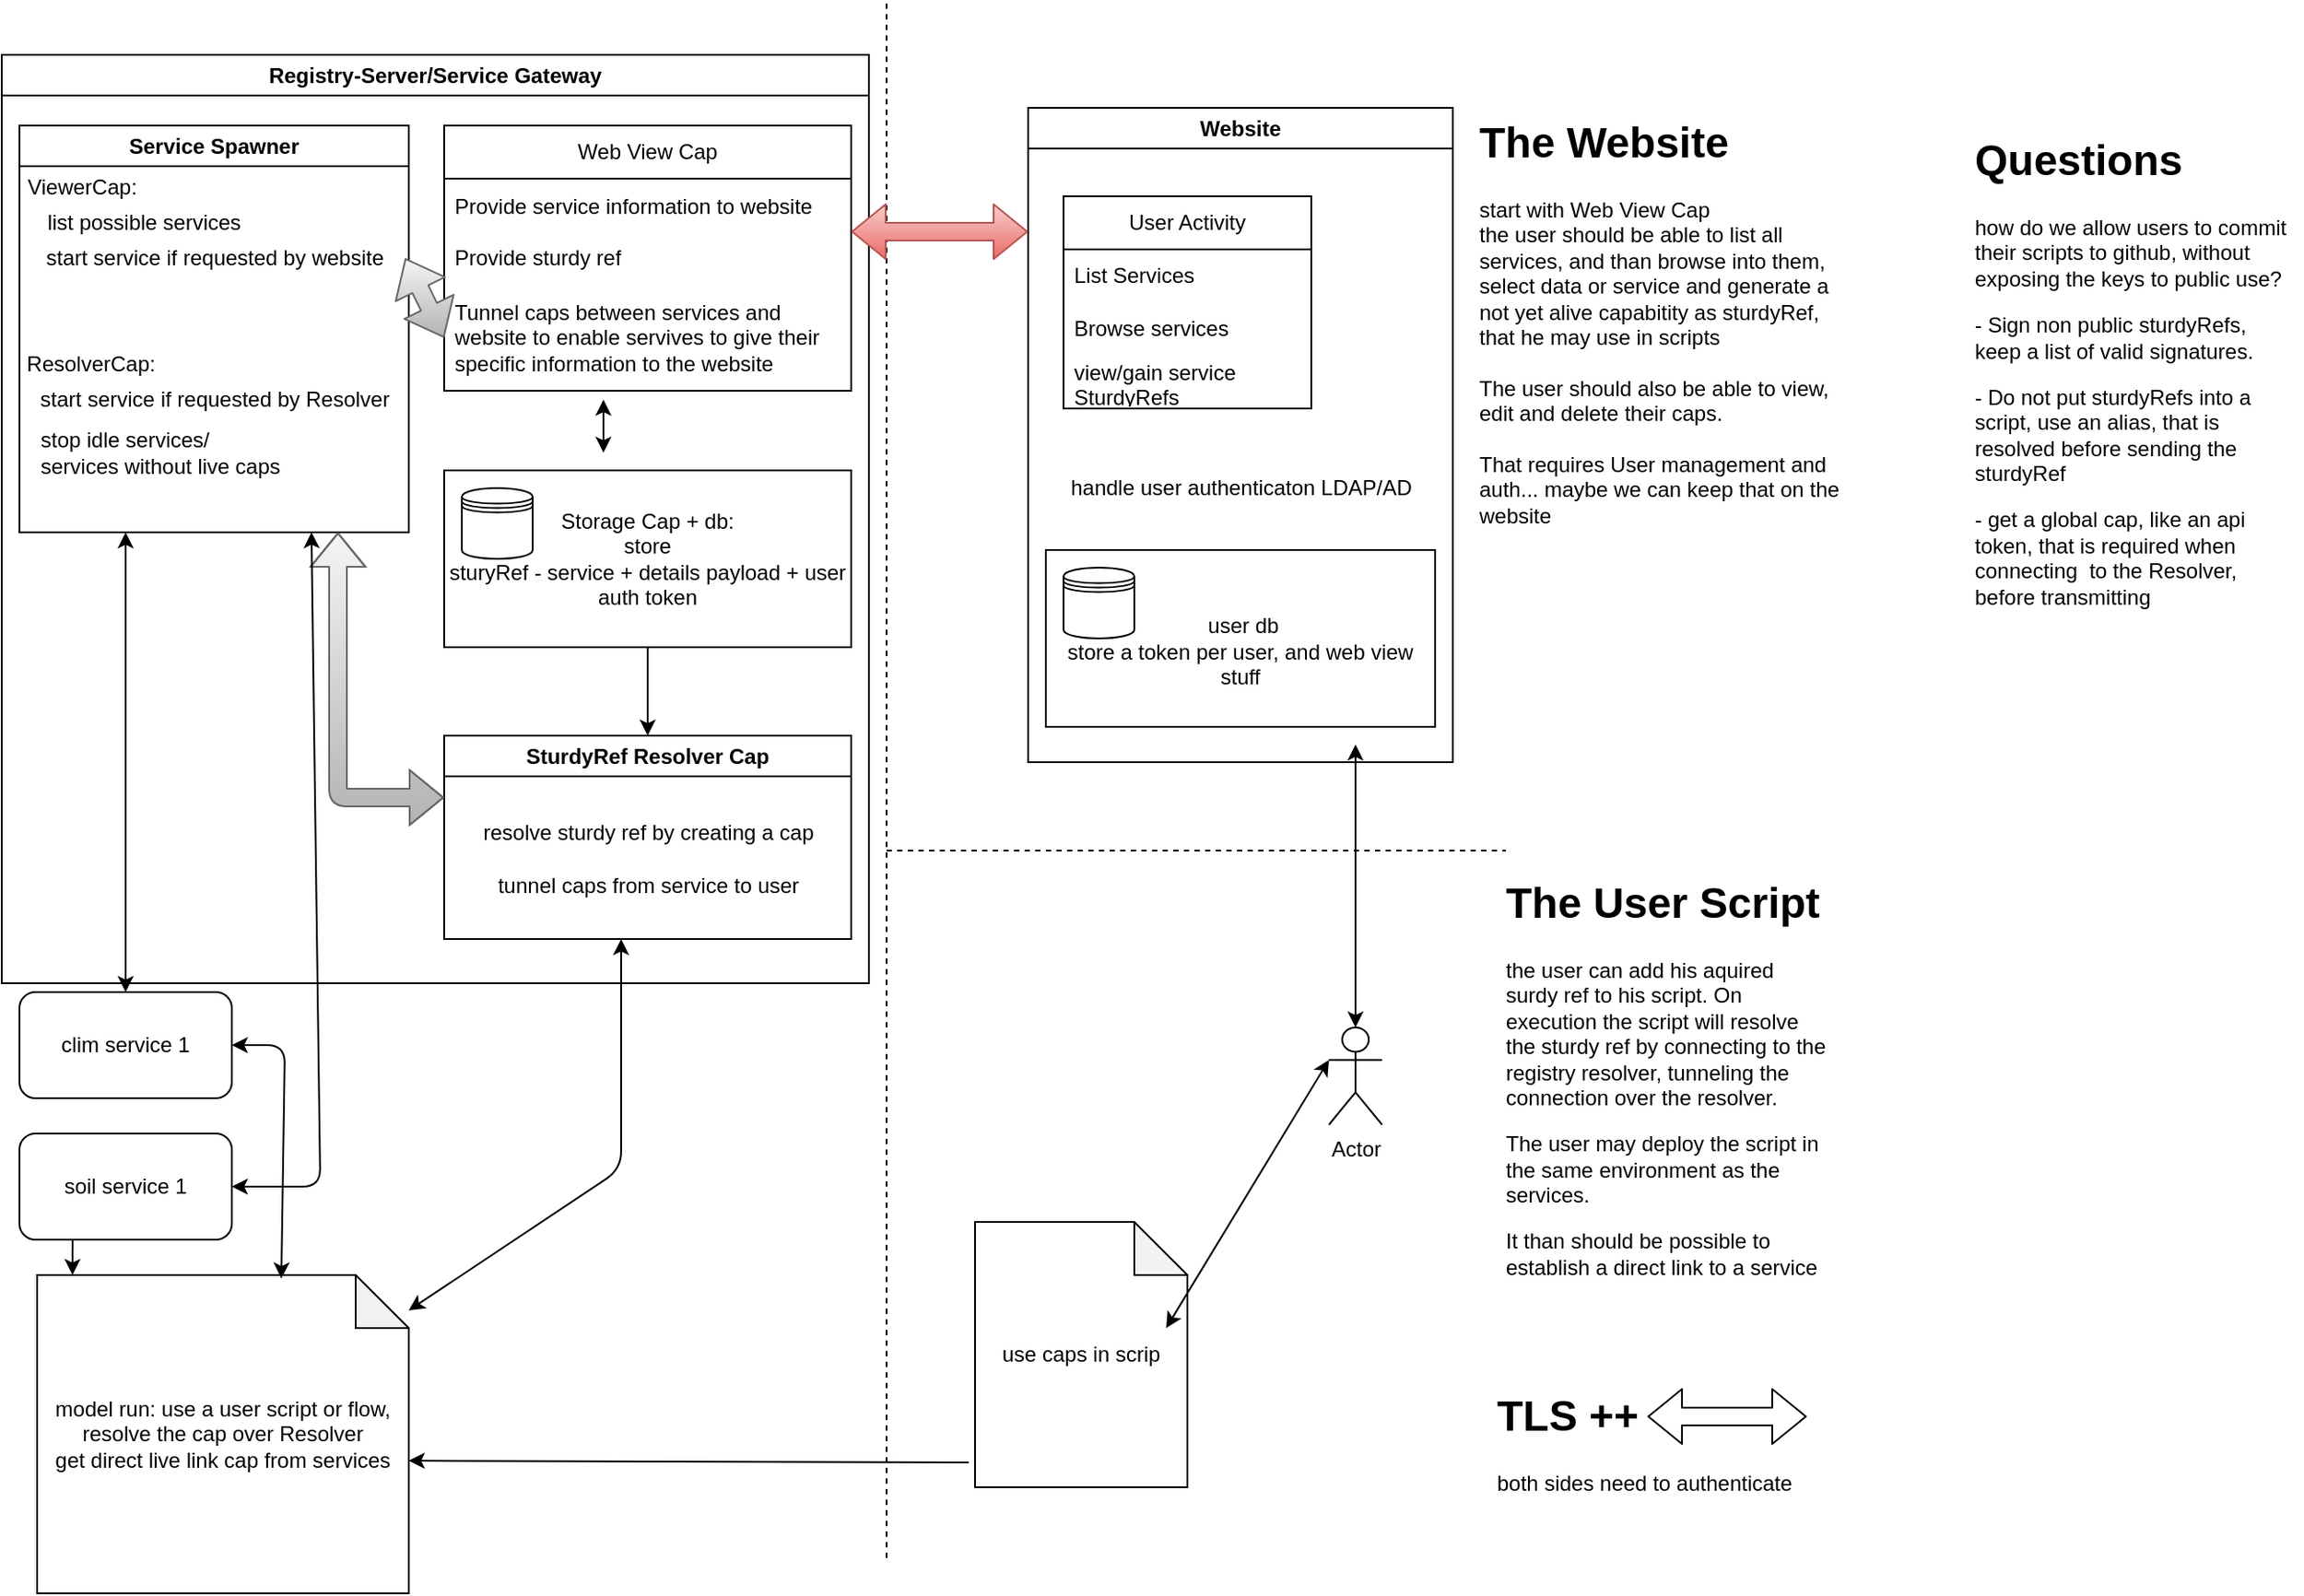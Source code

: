 <mxfile>
    <diagram id="gpGpZgoTjZDdY0LVgVNX" name="Page-1">
        <mxGraphModel dx="828" dy="612" grid="1" gridSize="10" guides="1" tooltips="1" connect="1" arrows="1" fold="1" page="1" pageScale="1" pageWidth="850" pageHeight="1100" math="0" shadow="0">
            <root>
                <mxCell id="0"/>
                <mxCell id="1" parent="0"/>
                <mxCell id="2" value="Website" style="swimlane;whiteSpace=wrap;html=1;" parent="1" vertex="1">
                    <mxGeometry x="590" y="70" width="240" height="370" as="geometry"/>
                </mxCell>
                <mxCell id="12" value="User Activity" style="swimlane;fontStyle=0;childLayout=stackLayout;horizontal=1;startSize=30;horizontalStack=0;resizeParent=1;resizeParentMax=0;resizeLast=0;collapsible=1;marginBottom=0;whiteSpace=wrap;html=1;" parent="2" vertex="1">
                    <mxGeometry x="20" y="50" width="140" height="120" as="geometry"/>
                </mxCell>
                <mxCell id="13" value="List Services" style="text;strokeColor=none;fillColor=none;align=left;verticalAlign=middle;spacingLeft=4;spacingRight=4;overflow=hidden;points=[[0,0.5],[1,0.5]];portConstraint=eastwest;rotatable=0;whiteSpace=wrap;html=1;" parent="12" vertex="1">
                    <mxGeometry y="30" width="140" height="30" as="geometry"/>
                </mxCell>
                <mxCell id="14" value="Browse services" style="text;strokeColor=none;fillColor=none;align=left;verticalAlign=middle;spacingLeft=4;spacingRight=4;overflow=hidden;points=[[0,0.5],[1,0.5]];portConstraint=eastwest;rotatable=0;whiteSpace=wrap;html=1;" parent="12" vertex="1">
                    <mxGeometry y="60" width="140" height="30" as="geometry"/>
                </mxCell>
                <mxCell id="15" value="view/gain service SturdyRefs" style="text;strokeColor=none;fillColor=none;align=left;verticalAlign=middle;spacingLeft=4;spacingRight=4;overflow=hidden;points=[[0,0.5],[1,0.5]];portConstraint=eastwest;rotatable=0;whiteSpace=wrap;html=1;" parent="12" vertex="1">
                    <mxGeometry y="90" width="140" height="30" as="geometry"/>
                </mxCell>
                <mxCell id="62" value="handle user authenticaton LDAP/AD" style="text;html=1;align=center;verticalAlign=middle;resizable=0;points=[];autosize=1;strokeColor=none;fillColor=none;" parent="2" vertex="1">
                    <mxGeometry x="10" y="200" width="220" height="30" as="geometry"/>
                </mxCell>
                <mxCell id="63" value="&lt;br&gt;&amp;nbsp;user db&lt;br&gt;store a token per user, and web view stuff" style="rounded=0;whiteSpace=wrap;html=1;" parent="2" vertex="1">
                    <mxGeometry x="10" y="250" width="220" height="100" as="geometry"/>
                </mxCell>
                <mxCell id="64" value="" style="shape=datastore;whiteSpace=wrap;html=1;" parent="2" vertex="1">
                    <mxGeometry x="20" y="260" width="40" height="40" as="geometry"/>
                </mxCell>
                <mxCell id="3" value="Registry-Server/Service Gateway" style="swimlane;whiteSpace=wrap;html=1;" parent="1" vertex="1">
                    <mxGeometry x="10" y="40" width="490" height="525" as="geometry"/>
                </mxCell>
                <mxCell id="24" value="Web View Cap" style="swimlane;fontStyle=0;childLayout=stackLayout;horizontal=1;startSize=30;horizontalStack=0;resizeParent=1;resizeParentMax=0;resizeLast=0;collapsible=1;marginBottom=0;whiteSpace=wrap;html=1;" parent="3" vertex="1">
                    <mxGeometry x="250" y="40" width="230" height="150" as="geometry"/>
                </mxCell>
                <mxCell id="25" value="Provide service information to website&lt;br&gt;&lt;br&gt;Provide sturdy ref" style="text;strokeColor=none;fillColor=none;align=left;verticalAlign=middle;spacingLeft=4;spacingRight=4;overflow=hidden;points=[[0,0.5],[1,0.5]];portConstraint=eastwest;rotatable=0;whiteSpace=wrap;html=1;" parent="24" vertex="1">
                    <mxGeometry y="30" width="230" height="60" as="geometry"/>
                </mxCell>
                <mxCell id="26" value="Tunnel caps between services and website to enable servives to give their specific information to the website" style="text;strokeColor=none;fillColor=none;align=left;verticalAlign=middle;spacingLeft=4;spacingRight=4;overflow=hidden;points=[[0,0.5],[1,0.5]];portConstraint=eastwest;rotatable=0;whiteSpace=wrap;html=1;" parent="24" vertex="1">
                    <mxGeometry y="90" width="230" height="60" as="geometry"/>
                </mxCell>
                <mxCell id="61" value="" style="endArrow=classic;startArrow=classic;html=1;" parent="24" edge="1">
                    <mxGeometry width="50" height="50" relative="1" as="geometry">
                        <mxPoint x="90" y="185" as="sourcePoint"/>
                        <mxPoint x="90" y="155" as="targetPoint"/>
                    </mxGeometry>
                </mxCell>
                <mxCell id="35" value="Storage Cap + db:&lt;br&gt;store&lt;br&gt;sturyRef - service + details payload + user auth token" style="rounded=0;whiteSpace=wrap;html=1;" parent="3" vertex="1">
                    <mxGeometry x="250" y="235" width="230" height="100" as="geometry"/>
                </mxCell>
                <mxCell id="36" value="SturdyRef Resolver Cap" style="swimlane;whiteSpace=wrap;html=1;" parent="3" vertex="1">
                    <mxGeometry x="250" y="385" width="230" height="115" as="geometry"/>
                </mxCell>
                <mxCell id="37" value="resolve sturdy ref by creating a cap" style="text;html=1;align=center;verticalAlign=middle;resizable=0;points=[];autosize=1;strokeColor=none;fillColor=none;" parent="36" vertex="1">
                    <mxGeometry x="10" y="40" width="210" height="30" as="geometry"/>
                </mxCell>
                <mxCell id="38" value="tunnel caps from service to user" style="text;html=1;align=center;verticalAlign=middle;resizable=0;points=[];autosize=1;strokeColor=none;fillColor=none;" parent="36" vertex="1">
                    <mxGeometry x="20" y="70" width="190" height="30" as="geometry"/>
                </mxCell>
                <mxCell id="47" value="" style="shape=datastore;whiteSpace=wrap;html=1;" parent="3" vertex="1">
                    <mxGeometry x="260" y="245" width="40" height="40" as="geometry"/>
                </mxCell>
                <mxCell id="60" value="" style="endArrow=classic;html=1;exitX=0.5;exitY=1;exitDx=0;exitDy=0;" parent="3" source="35" target="36" edge="1">
                    <mxGeometry width="50" height="50" relative="1" as="geometry">
                        <mxPoint x="470" y="305" as="sourcePoint"/>
                        <mxPoint x="520" y="255" as="targetPoint"/>
                    </mxGeometry>
                </mxCell>
                <mxCell id="30" value="Service Spawner" style="swimlane;whiteSpace=wrap;html=1;" parent="3" vertex="1">
                    <mxGeometry x="10" y="40" width="220" height="230" as="geometry"/>
                </mxCell>
                <mxCell id="39" value="list possible services" style="text;html=1;align=center;verticalAlign=middle;resizable=0;points=[];autosize=1;strokeColor=none;fillColor=none;" parent="30" vertex="1">
                    <mxGeometry x="5" y="40" width="130" height="30" as="geometry"/>
                </mxCell>
                <mxCell id="42" value="start service if requested by Resolver" style="text;html=1;align=center;verticalAlign=middle;resizable=0;points=[];autosize=1;strokeColor=none;fillColor=none;" parent="30" vertex="1">
                    <mxGeometry y="140" width="220" height="30" as="geometry"/>
                </mxCell>
                <mxCell id="44" value="stop idle services/&amp;nbsp; &lt;br&gt;services without live caps" style="text;html=1;align=left;verticalAlign=middle;resizable=0;points=[];autosize=1;strokeColor=none;fillColor=none;" parent="30" vertex="1">
                    <mxGeometry x="10" y="165" width="160" height="40" as="geometry"/>
                </mxCell>
                <mxCell id="45" value="ViewerCap:" style="text;html=1;align=center;verticalAlign=middle;resizable=0;points=[];autosize=1;strokeColor=none;fillColor=none;" parent="30" vertex="1">
                    <mxGeometry x="-10" y="20" width="90" height="30" as="geometry"/>
                </mxCell>
                <mxCell id="41" value="start service if requested by website" style="text;html=1;align=center;verticalAlign=middle;resizable=0;points=[];autosize=1;strokeColor=none;fillColor=none;" parent="30" vertex="1">
                    <mxGeometry x="5" y="60" width="210" height="30" as="geometry"/>
                </mxCell>
                <mxCell id="46" value="ResolverCap:" style="text;html=1;align=center;verticalAlign=middle;resizable=0;points=[];autosize=1;strokeColor=none;fillColor=none;" parent="30" vertex="1">
                    <mxGeometry x="-10" y="120" width="100" height="30" as="geometry"/>
                </mxCell>
                <mxCell id="68" value="" style="shape=flexArrow;endArrow=classic;startArrow=classic;html=1;exitX=1.014;exitY=0.5;exitDx=0;exitDy=0;exitPerimeter=0;entryX=0;entryY=0.5;entryDx=0;entryDy=0;fillColor=#f5f5f5;gradientColor=#b3b3b3;strokeColor=#666666;" parent="3" source="41" target="26" edge="1">
                    <mxGeometry width="100" height="100" relative="1" as="geometry">
                        <mxPoint x="470" y="320" as="sourcePoint"/>
                        <mxPoint x="570" y="220" as="targetPoint"/>
                    </mxGeometry>
                </mxCell>
                <mxCell id="69" value="" style="shape=flexArrow;endArrow=classic;startArrow=classic;html=1;fillColor=#f5f5f5;gradientColor=#b3b3b3;strokeColor=#666666;" parent="3" edge="1">
                    <mxGeometry width="100" height="100" relative="1" as="geometry">
                        <mxPoint x="190" y="270" as="sourcePoint"/>
                        <mxPoint x="250" y="420" as="targetPoint"/>
                        <Array as="points">
                            <mxPoint x="190" y="420"/>
                        </Array>
                    </mxGeometry>
                </mxCell>
                <mxCell id="4" value="" style="endArrow=none;dashed=1;html=1;" parent="1" edge="1">
                    <mxGeometry width="50" height="50" relative="1" as="geometry">
                        <mxPoint x="510" y="890" as="sourcePoint"/>
                        <mxPoint x="510" y="10" as="targetPoint"/>
                    </mxGeometry>
                </mxCell>
                <mxCell id="6" value="" style="endArrow=none;dashed=1;html=1;" parent="1" edge="1">
                    <mxGeometry width="50" height="50" relative="1" as="geometry">
                        <mxPoint x="510" y="490" as="sourcePoint"/>
                        <mxPoint x="860" y="490" as="targetPoint"/>
                    </mxGeometry>
                </mxCell>
                <mxCell id="8" value="Actor" style="shape=umlActor;verticalLabelPosition=bottom;verticalAlign=top;html=1;outlineConnect=0;" parent="1" vertex="1">
                    <mxGeometry x="760" y="590" width="30" height="55" as="geometry"/>
                </mxCell>
                <mxCell id="9" value="use caps in scrip" style="shape=note;whiteSpace=wrap;html=1;backgroundOutline=1;darkOpacity=0.05;" parent="1" vertex="1">
                    <mxGeometry x="560" y="700" width="120" height="150" as="geometry"/>
                </mxCell>
                <mxCell id="18" value="" style="endArrow=classic;startArrow=classic;html=1;exitX=0.5;exitY=0;exitDx=0;exitDy=0;exitPerimeter=0;" parent="1" source="8" edge="1">
                    <mxGeometry width="50" height="50" relative="1" as="geometry">
                        <mxPoint x="510" y="490" as="sourcePoint"/>
                        <mxPoint x="775" y="430" as="targetPoint"/>
                    </mxGeometry>
                </mxCell>
                <mxCell id="19" value="" style="endArrow=classic;startArrow=classic;html=1;entryX=0;entryY=0.333;entryDx=0;entryDy=0;entryPerimeter=0;exitX=0.9;exitY=0.4;exitDx=0;exitDy=0;exitPerimeter=0;" parent="1" source="9" target="8" edge="1">
                    <mxGeometry width="50" height="50" relative="1" as="geometry">
                        <mxPoint x="510" y="490" as="sourcePoint"/>
                        <mxPoint x="560" y="440" as="targetPoint"/>
                    </mxGeometry>
                </mxCell>
                <mxCell id="28" value="model run: use a user script or flow,&lt;br&gt;resolve the cap over Resolver&lt;br&gt;get direct live link cap from services" style="shape=note;whiteSpace=wrap;html=1;backgroundOutline=1;darkOpacity=0.05;" parent="1" vertex="1">
                    <mxGeometry x="30" y="730" width="210" height="180" as="geometry"/>
                </mxCell>
                <mxCell id="32" value="&lt;h1&gt;The Website&lt;/h1&gt;&lt;div&gt;start with Web View Cap&lt;/div&gt;&lt;div&gt;the user should be able to list all services, and than browse into them, select data or service and generate a not yet alive capabitity as sturdyRef, that he may use in scripts&lt;/div&gt;&lt;div&gt;&lt;br&gt;&lt;/div&gt;&lt;div&gt;The user should also be able to view, edit and delete their caps.&lt;/div&gt;&lt;div&gt;&lt;br&gt;&lt;/div&gt;&lt;div&gt;That requires User management and auth... maybe we can keep that on the website&lt;/div&gt;&lt;div&gt;&lt;br&gt;&lt;/div&gt;" style="text;html=1;strokeColor=none;fillColor=none;spacing=5;spacingTop=-20;whiteSpace=wrap;overflow=hidden;rounded=0;" parent="1" vertex="1">
                    <mxGeometry x="840" y="70" width="220" height="260" as="geometry"/>
                </mxCell>
                <mxCell id="48" value="&lt;h1&gt;The User Script&lt;/h1&gt;&lt;p&gt;the user can add his aquired surdy ref to his script. On execution the script will resolve the sturdy ref by connecting to the registry resolver, tunneling the connection over the resolver.&lt;/p&gt;&lt;p&gt;The user may deploy the script in the same environment as the services.&amp;nbsp;&lt;/p&gt;&lt;p&gt;It than should be possible to establish a direct link to a service&lt;/p&gt;" style="text;html=1;strokeColor=none;fillColor=none;spacing=5;spacingTop=-20;whiteSpace=wrap;overflow=hidden;rounded=0;" parent="1" vertex="1">
                    <mxGeometry x="855" y="500" width="190" height="250" as="geometry"/>
                </mxCell>
                <mxCell id="51" value="" style="endArrow=classic;html=1;entryX=0;entryY=0;entryDx=210;entryDy=105;entryPerimeter=0;exitX=-0.03;exitY=0.907;exitDx=0;exitDy=0;exitPerimeter=0;" parent="1" source="9" target="28" edge="1">
                    <mxGeometry width="50" height="50" relative="1" as="geometry">
                        <mxPoint x="480" y="360" as="sourcePoint"/>
                        <mxPoint x="530" y="310" as="targetPoint"/>
                    </mxGeometry>
                </mxCell>
                <mxCell id="55" value="" style="endArrow=classic;html=1;entryX=0.095;entryY=0;entryDx=0;entryDy=0;entryPerimeter=0;exitX=0.25;exitY=1;exitDx=0;exitDy=0;" parent="1" source="21" target="28" edge="1">
                    <mxGeometry width="50" height="50" relative="1" as="geometry">
                        <mxPoint x="480" y="350" as="sourcePoint"/>
                        <mxPoint x="530" y="300" as="targetPoint"/>
                    </mxGeometry>
                </mxCell>
                <mxCell id="56" value="" style="endArrow=classic;startArrow=classic;html=1;" parent="1" source="28" edge="1">
                    <mxGeometry width="50" height="50" relative="1" as="geometry">
                        <mxPoint x="480" y="340" as="sourcePoint"/>
                        <mxPoint x="360" y="540" as="targetPoint"/>
                        <Array as="points">
                            <mxPoint x="360" y="670"/>
                        </Array>
                    </mxGeometry>
                </mxCell>
                <mxCell id="65" value="" style="shape=flexArrow;endArrow=classic;startArrow=classic;html=1;fillColor=#f8cecc;gradientColor=#ea6b66;strokeColor=#b85450;" parent="1" source="25" edge="1">
                    <mxGeometry width="100" height="100" relative="1" as="geometry">
                        <mxPoint x="450" y="360" as="sourcePoint"/>
                        <mxPoint x="590" y="140" as="targetPoint"/>
                    </mxGeometry>
                </mxCell>
                <mxCell id="20" value="clim service 1" style="rounded=1;whiteSpace=wrap;html=1;" parent="1" vertex="1">
                    <mxGeometry x="20" y="570" width="120" height="60" as="geometry"/>
                </mxCell>
                <mxCell id="21" value="soil service 1" style="rounded=1;whiteSpace=wrap;html=1;" parent="1" vertex="1">
                    <mxGeometry x="20" y="650" width="120" height="60" as="geometry"/>
                </mxCell>
                <mxCell id="74" value="" style="endArrow=classic;startArrow=classic;html=1;exitX=1;exitY=0.5;exitDx=0;exitDy=0;entryX=0.657;entryY=0.011;entryDx=0;entryDy=0;entryPerimeter=0;" parent="1" source="20" target="28" edge="1">
                    <mxGeometry width="50" height="50" relative="1" as="geometry">
                        <mxPoint x="360" y="530" as="sourcePoint"/>
                        <mxPoint x="410" y="480" as="targetPoint"/>
                        <Array as="points">
                            <mxPoint x="170" y="600"/>
                        </Array>
                    </mxGeometry>
                </mxCell>
                <mxCell id="76" value="" style="endArrow=classic;startArrow=classic;html=1;exitX=0.5;exitY=0;exitDx=0;exitDy=0;" parent="1" source="20" edge="1">
                    <mxGeometry width="50" height="50" relative="1" as="geometry">
                        <mxPoint x="360" y="530" as="sourcePoint"/>
                        <mxPoint x="80" y="310" as="targetPoint"/>
                    </mxGeometry>
                </mxCell>
                <mxCell id="77" value="" style="endArrow=classic;startArrow=classic;html=1;entryX=0.75;entryY=1;entryDx=0;entryDy=0;exitX=1;exitY=0.5;exitDx=0;exitDy=0;" parent="1" source="21" target="30" edge="1">
                    <mxGeometry width="50" height="50" relative="1" as="geometry">
                        <mxPoint x="180" y="680" as="sourcePoint"/>
                        <mxPoint x="170" y="310" as="targetPoint"/>
                        <Array as="points">
                            <mxPoint x="190" y="680"/>
                        </Array>
                    </mxGeometry>
                </mxCell>
                <mxCell id="78" value="&lt;h1&gt;TLS ++&lt;/h1&gt;&lt;div&gt;both sides need to authenticate&lt;/div&gt;" style="text;html=1;strokeColor=none;fillColor=none;spacing=5;spacingTop=-20;whiteSpace=wrap;overflow=hidden;rounded=0;" parent="1" vertex="1">
                    <mxGeometry x="850" y="790" width="190" height="120" as="geometry"/>
                </mxCell>
                <mxCell id="80" value="" style="shape=flexArrow;endArrow=classic;startArrow=classic;html=1;" parent="1" edge="1">
                    <mxGeometry width="100" height="100" relative="1" as="geometry">
                        <mxPoint x="940" y="810" as="sourcePoint"/>
                        <mxPoint x="1030" y="810" as="targetPoint"/>
                    </mxGeometry>
                </mxCell>
                <mxCell id="81" value="&lt;h1&gt;Questions&lt;/h1&gt;&lt;p&gt;how do we allow users to commit their scripts to github, without exposing the keys to public use?&lt;/p&gt;&lt;p&gt;- Sign non public sturdyRefs, keep a list of valid signatures.&amp;nbsp;&lt;/p&gt;&lt;p&gt;- Do not put sturdyRefs into a script, use an alias, that is resolved before sending the sturdyRef&lt;/p&gt;&lt;p&gt;- get a global cap, like an api token, that is required when connecting&amp;nbsp; to the Resolver, before transmitting&lt;/p&gt;" style="text;html=1;strokeColor=none;fillColor=none;spacing=5;spacingTop=-20;whiteSpace=wrap;overflow=hidden;rounded=0;" vertex="1" parent="1">
                    <mxGeometry x="1120" y="80" width="190" height="350" as="geometry"/>
                </mxCell>
            </root>
        </mxGraphModel>
    </diagram>
</mxfile>